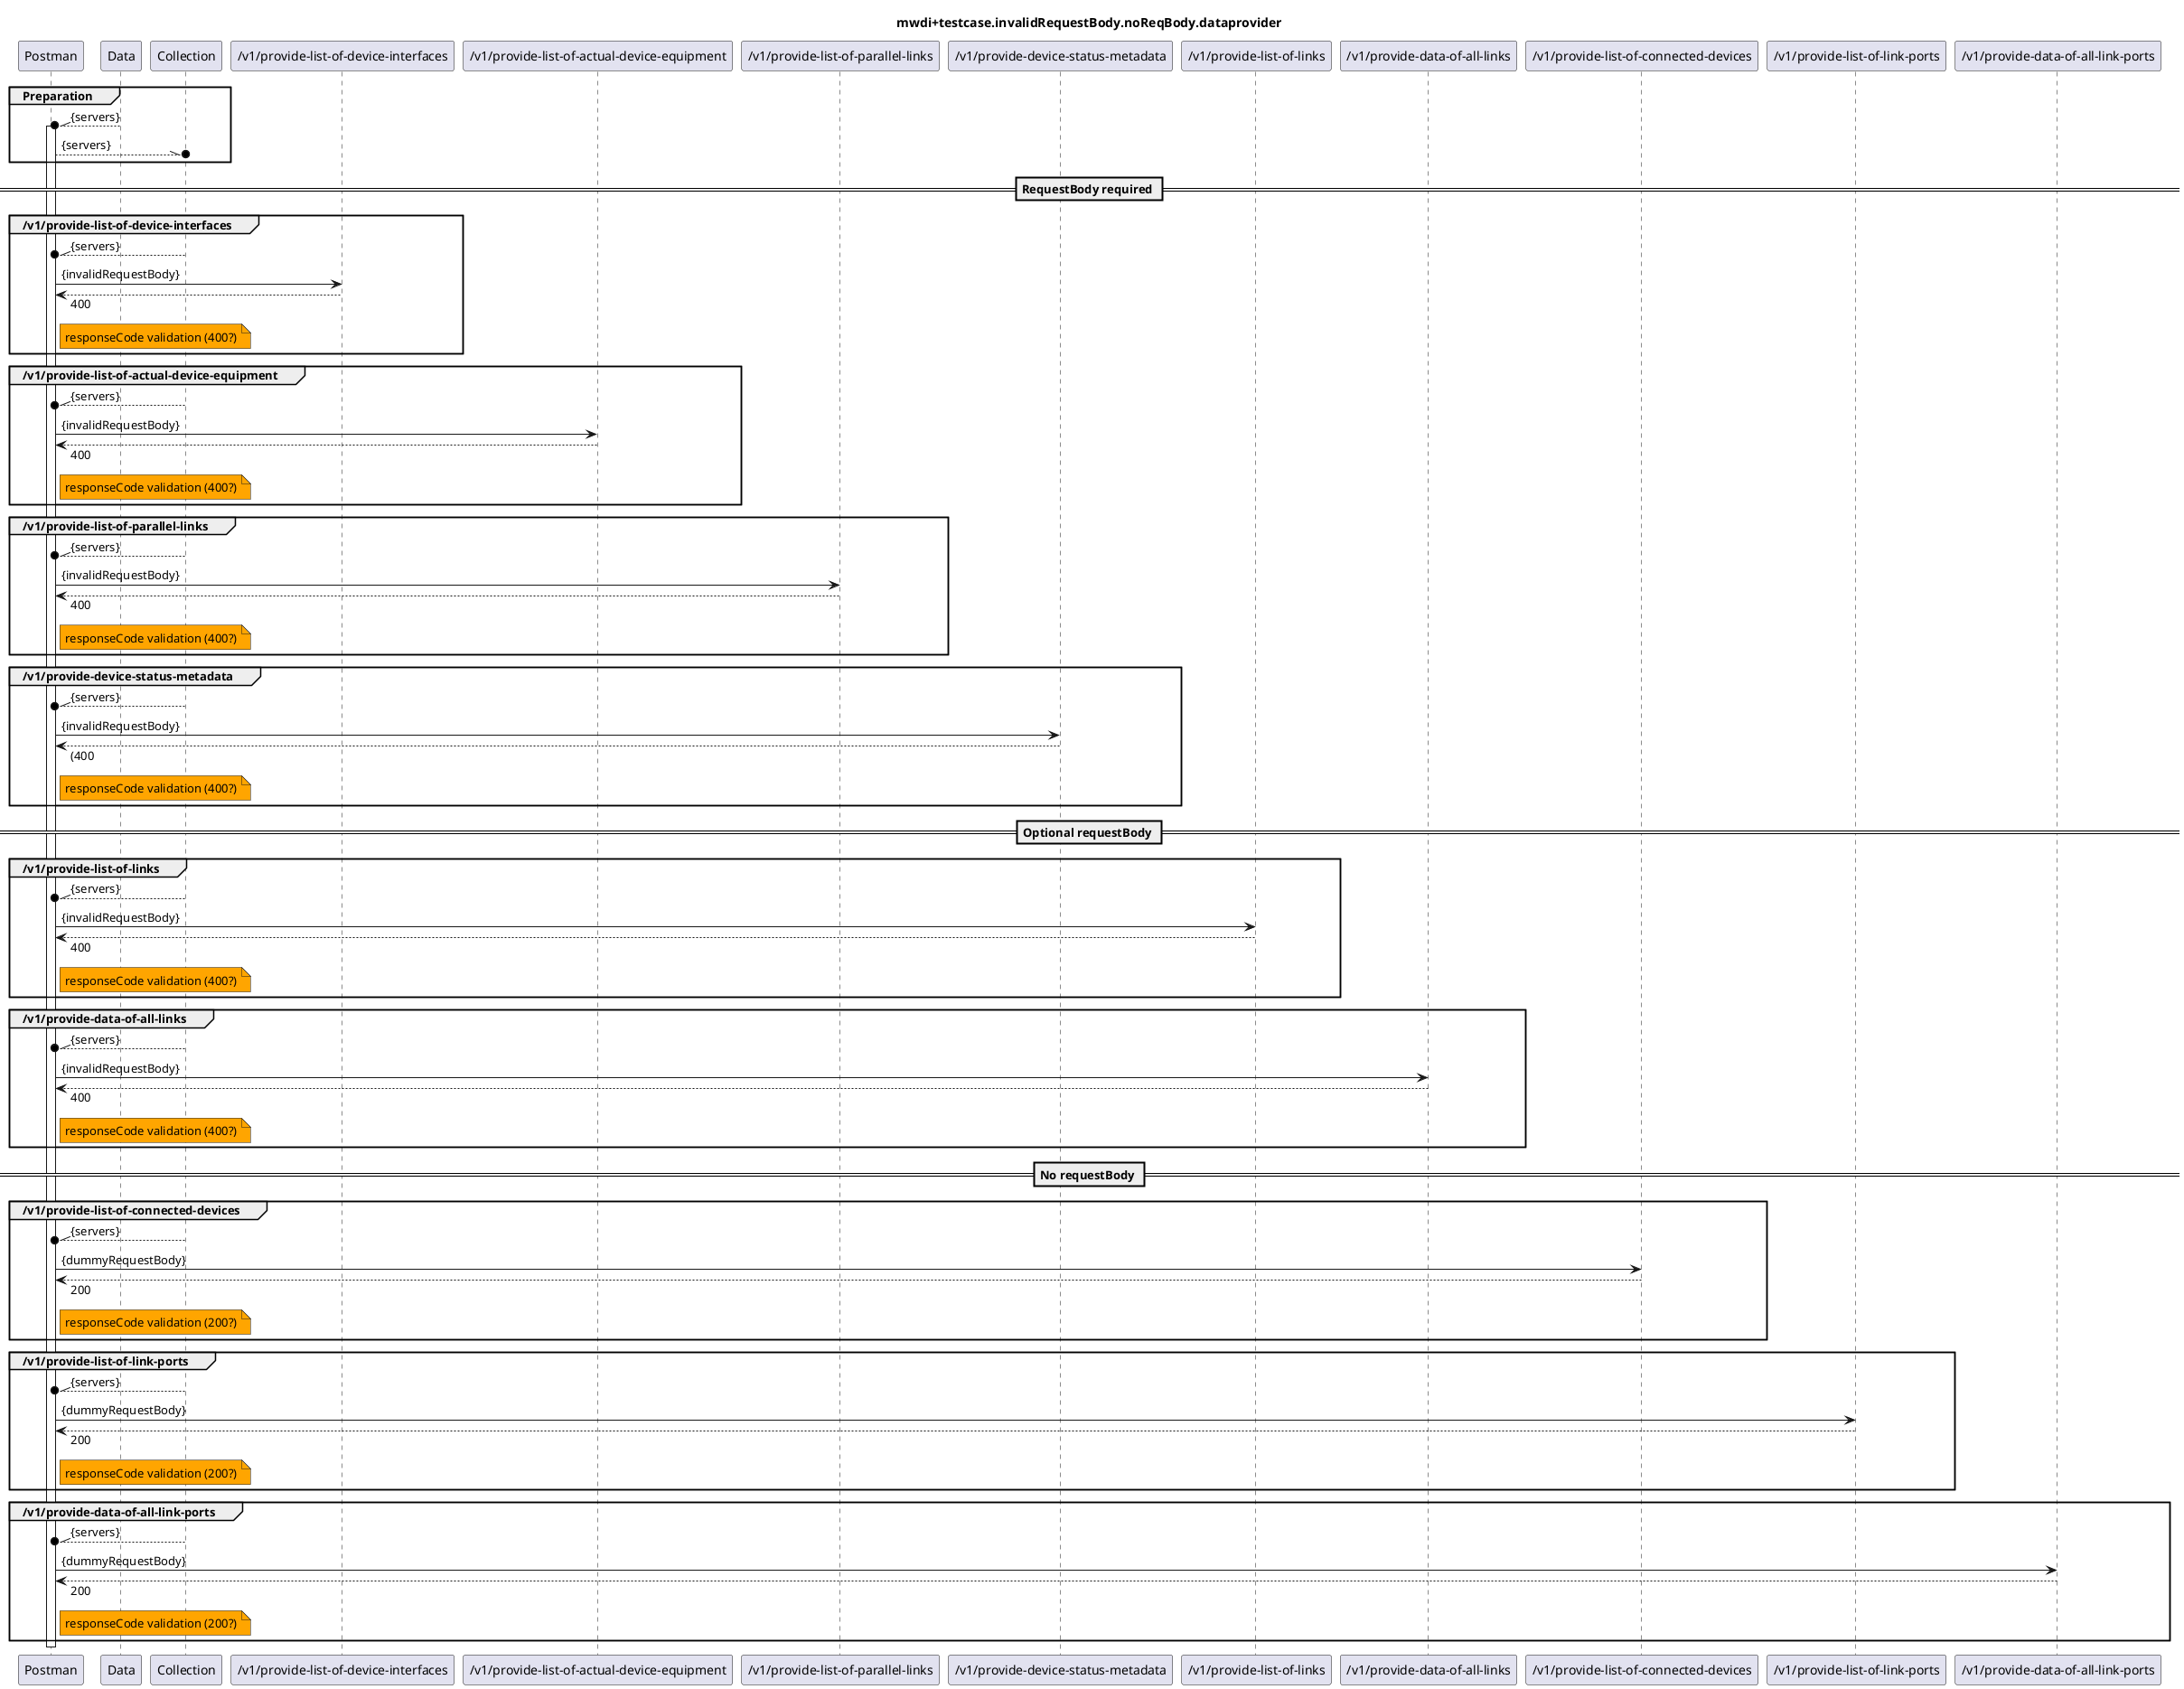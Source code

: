 @startuml mwdi+diagram.invalidRequestBody.noReqBody.dataprovider
skinparam responseMessageBelowArrow true

title
mwdi+testcase.invalidRequestBody.noReqBody.dataprovider
end title

participant "Postman" as Postman
participant "Data" as Data
participant "Collection" as Collection

'requestBody required
participant "/v1/provide-list-of-device-interfaces" as PLODI
participant "/v1/provide-list-of-actual-device-equipment" as PLOADE
participant "/v1/provide-list-of-parallel-links" as PLOPL
participant "/v1/provide-device-status-metadata" as PDSM

'optional requestBody
participant "/v1/provide-list-of-links" as PLOL
participant "/v1/provide-data-of-all-links" as PDOAL

'no requestBody
participant "/v1/provide-list-of-connected-devices" as PLOCD
participant "/v1/provide-list-of-link-ports" as PLOLP
participant "/v1/provide-data-of-all-link-ports" as PDOALP


group Preparation
  Data --\\o Postman : {servers}
  activate Postman
  Postman --\\o Collection : {servers}
end

'-------------------------------------------------------------
== RequestBody required ==
  group /v1/provide-list-of-device-interfaces
    Collection --\\o Postman : {servers}
    Postman -> PLODI : {invalidRequestBody}
    Postman <-- PLODI : 400
    note right Postman #Orange
      responseCode validation (400?)
    end note
  end

  group /v1/provide-list-of-actual-device-equipment
    Collection --\\o Postman : {servers}
    Postman -> PLOADE : {invalidRequestBody}
    Postman <-- PLOADE : 400
    note right Postman #Orange
      responseCode validation (400?)
    end note
  end

  group /v1/provide-list-of-parallel-links
    Collection --\\o Postman : {servers}
    Postman -> PLOPL : {invalidRequestBody}
    Postman <-- PLOPL : 400
    note right Postman #Orange
      responseCode validation (400?)
    end note
  end

  group /v1/provide-device-status-metadata
    Collection --\\o Postman : {servers}
    Postman -> PDSM : {invalidRequestBody}
    Postman <-- PDSM : (400
    note right Postman #Orange
      responseCode validation (400?)
    end note
  end

'-------------------------------------------------------------
== Optional requestBody == 
  group /v1/provide-list-of-links
    Collection --\\o Postman : {servers}
    Postman -> PLOL : {invalidRequestBody}
    Postman <-- PLOL : 400
    note right Postman #Orange
      responseCode validation (400?)
    end note
  end

  group /v1/provide-data-of-all-links
    Collection --\\o Postman : {servers}
    Postman -> PDOAL : {invalidRequestBody}
    Postman <-- PDOAL : 400
    note right Postman #Orange
      responseCode validation (400?)
    end note
  end


'-------------------------------------------------------------
== No requestBody == 
  group /v1/provide-list-of-connected-devices
    Collection --\\o Postman : {servers}
    Postman -> PLOCD : {dummyRequestBody}
    Postman <-- PLOCD : 200
    note right Postman #Orange
      responseCode validation (200?)
    end note
  end

  group /v1/provide-list-of-link-ports
    Collection --\\o Postman : {servers}
    Postman -> PLOLP : {dummyRequestBody}
    Postman <-- PLOLP : 200
    note right Postman #Orange
      responseCode validation (200?)
    end note
  end

  group /v1/provide-data-of-all-link-ports
    Collection --\\o Postman : {servers}
    Postman -> PDOALP : {dummyRequestBody}
    Postman <-- PDOALP : 200
    note right Postman #Orange
      responseCode validation (200?)
    end note
  end

deactivate Postman

@enduml
